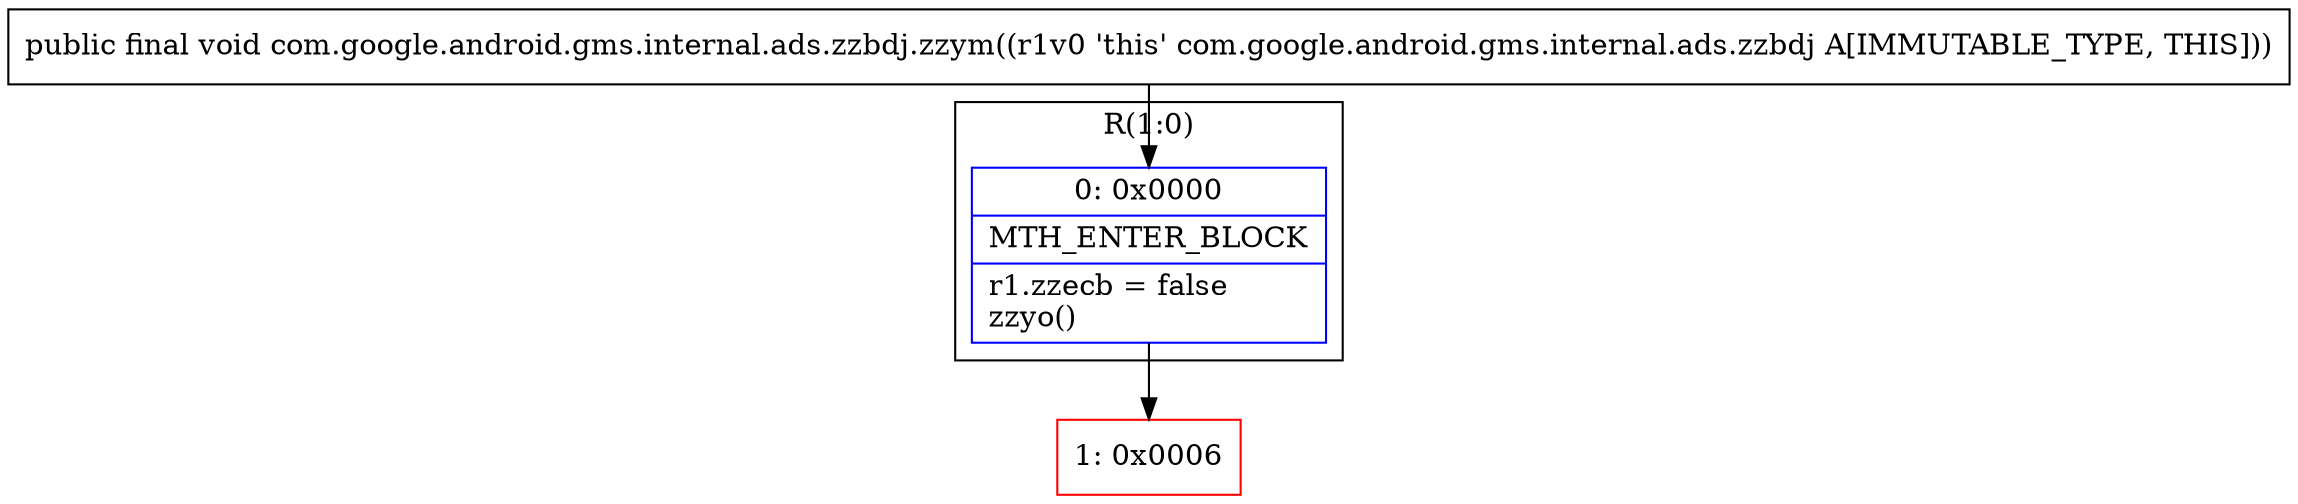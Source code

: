 digraph "CFG forcom.google.android.gms.internal.ads.zzbdj.zzym()V" {
subgraph cluster_Region_1794526118 {
label = "R(1:0)";
node [shape=record,color=blue];
Node_0 [shape=record,label="{0\:\ 0x0000|MTH_ENTER_BLOCK\l|r1.zzecb = false\lzzyo()\l}"];
}
Node_1 [shape=record,color=red,label="{1\:\ 0x0006}"];
MethodNode[shape=record,label="{public final void com.google.android.gms.internal.ads.zzbdj.zzym((r1v0 'this' com.google.android.gms.internal.ads.zzbdj A[IMMUTABLE_TYPE, THIS])) }"];
MethodNode -> Node_0;
Node_0 -> Node_1;
}

